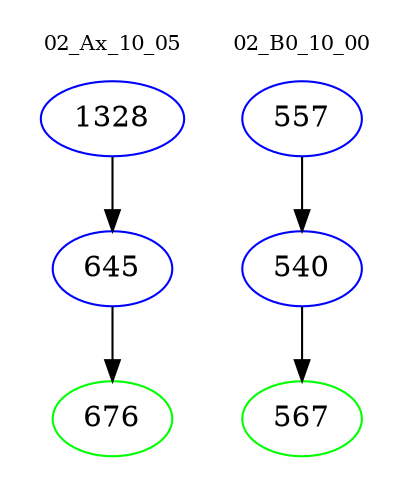 digraph{
subgraph cluster_0 {
color = white
label = "02_Ax_10_05";
fontsize=10;
T0_1328 [label="1328", color="blue"]
T0_1328 -> T0_645 [color="black"]
T0_645 [label="645", color="blue"]
T0_645 -> T0_676 [color="black"]
T0_676 [label="676", color="green"]
}
subgraph cluster_1 {
color = white
label = "02_B0_10_00";
fontsize=10;
T1_557 [label="557", color="blue"]
T1_557 -> T1_540 [color="black"]
T1_540 [label="540", color="blue"]
T1_540 -> T1_567 [color="black"]
T1_567 [label="567", color="green"]
}
}
